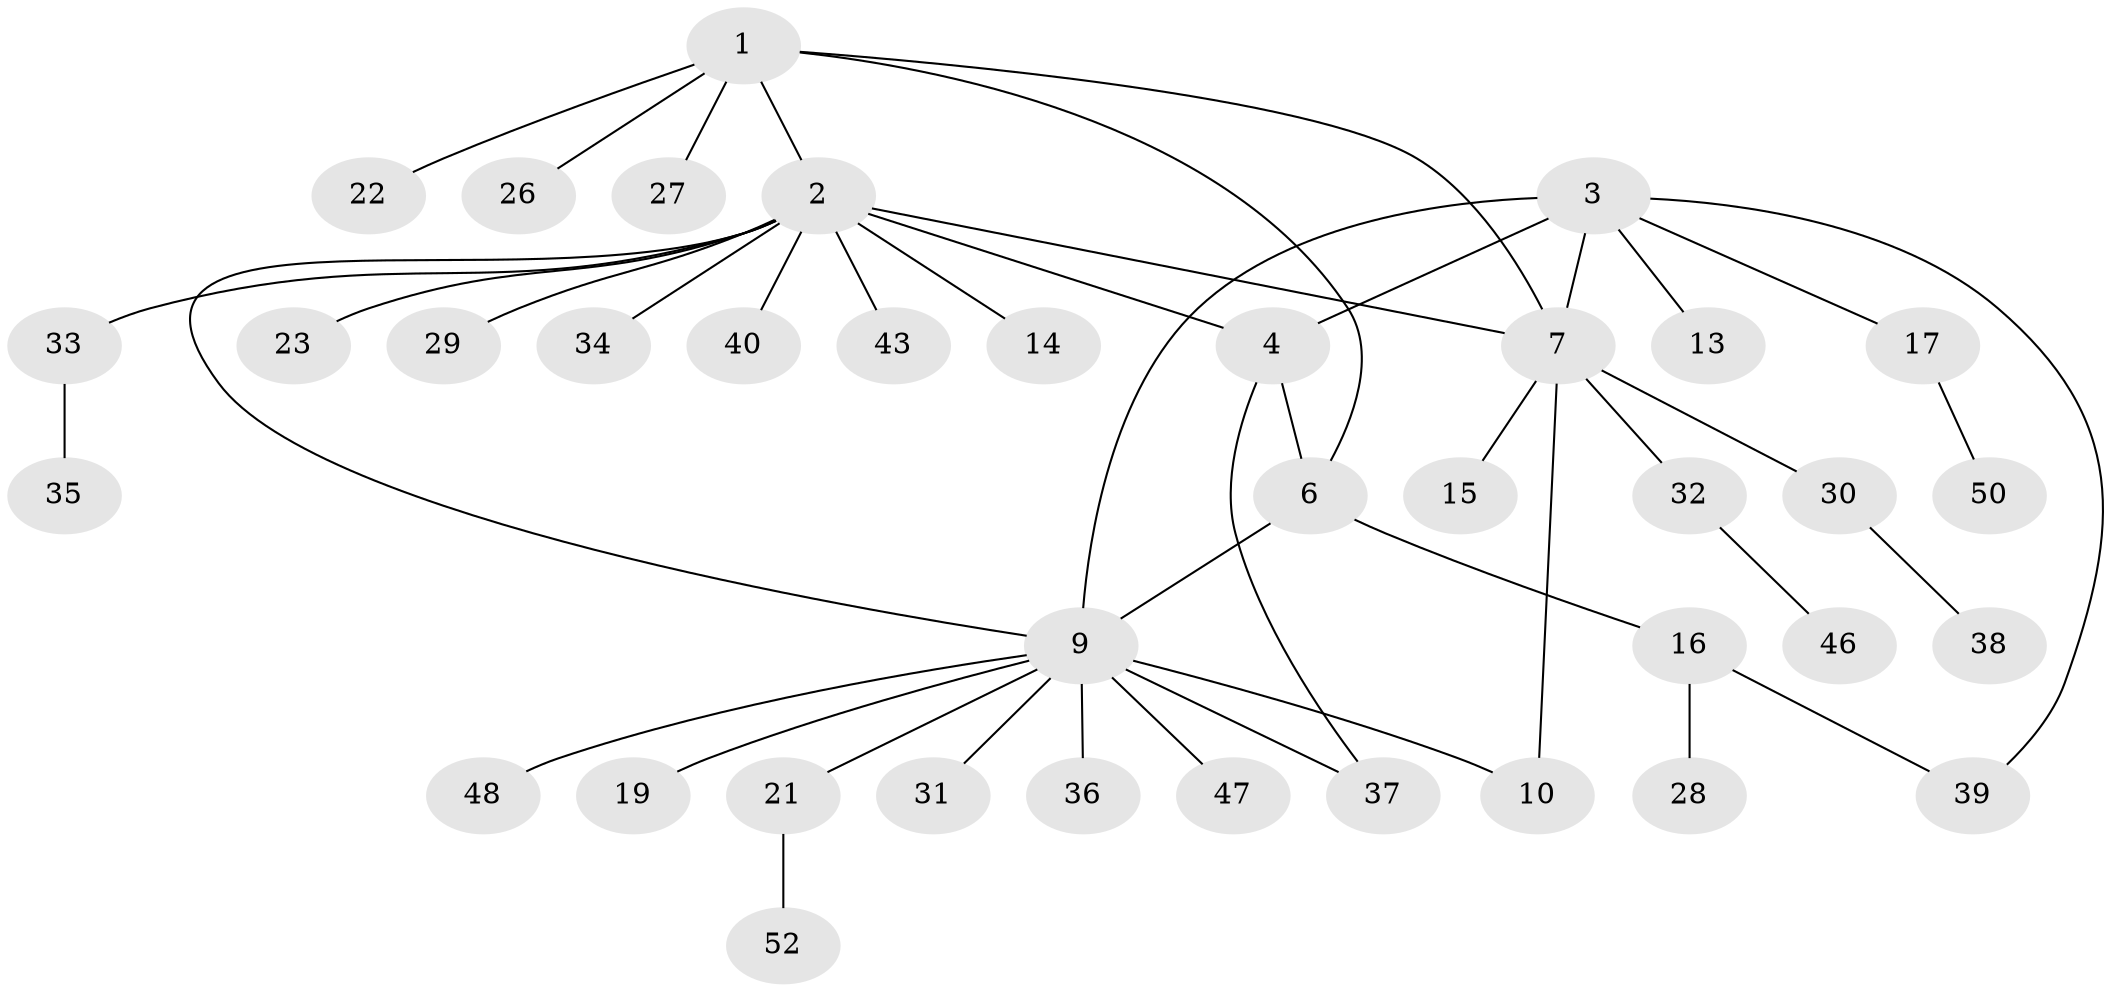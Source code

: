 // original degree distribution, {2: 0.18867924528301888, 11: 0.018867924528301886, 7: 0.03773584905660377, 5: 0.03773584905660377, 6: 0.018867924528301886, 9: 0.018867924528301886, 4: 0.03773584905660377, 1: 0.5660377358490566, 3: 0.07547169811320754}
// Generated by graph-tools (version 1.1) at 2025/42/03/06/25 10:42:09]
// undirected, 38 vertices, 45 edges
graph export_dot {
graph [start="1"]
  node [color=gray90,style=filled];
  1 [super="+5"];
  2 [super="+8"];
  3 [super="+41"];
  4 [super="+12"];
  6 [super="+24"];
  7 [super="+18"];
  9 [super="+11"];
  10;
  13;
  14 [super="+25"];
  15 [super="+53"];
  16 [super="+45"];
  17 [super="+20"];
  19;
  21 [super="+44"];
  22;
  23;
  26;
  27;
  28;
  29;
  30;
  31 [super="+42"];
  32 [super="+51"];
  33 [super="+49"];
  34;
  35;
  36;
  37;
  38;
  39;
  40;
  43;
  46;
  47;
  48;
  50;
  52;
  1 -- 2;
  1 -- 6;
  1 -- 7;
  1 -- 22;
  1 -- 26;
  1 -- 27;
  2 -- 4;
  2 -- 9;
  2 -- 14;
  2 -- 23;
  2 -- 29;
  2 -- 33;
  2 -- 34;
  2 -- 40;
  2 -- 43;
  2 -- 7;
  3 -- 4;
  3 -- 7;
  3 -- 9;
  3 -- 13;
  3 -- 17;
  3 -- 39;
  4 -- 6;
  4 -- 37;
  6 -- 9;
  6 -- 16;
  7 -- 10;
  7 -- 15;
  7 -- 30;
  7 -- 32;
  9 -- 10;
  9 -- 21;
  9 -- 36;
  9 -- 37;
  9 -- 48;
  9 -- 19;
  9 -- 31;
  9 -- 47;
  16 -- 28;
  16 -- 39;
  17 -- 50;
  21 -- 52;
  30 -- 38;
  32 -- 46;
  33 -- 35;
}
